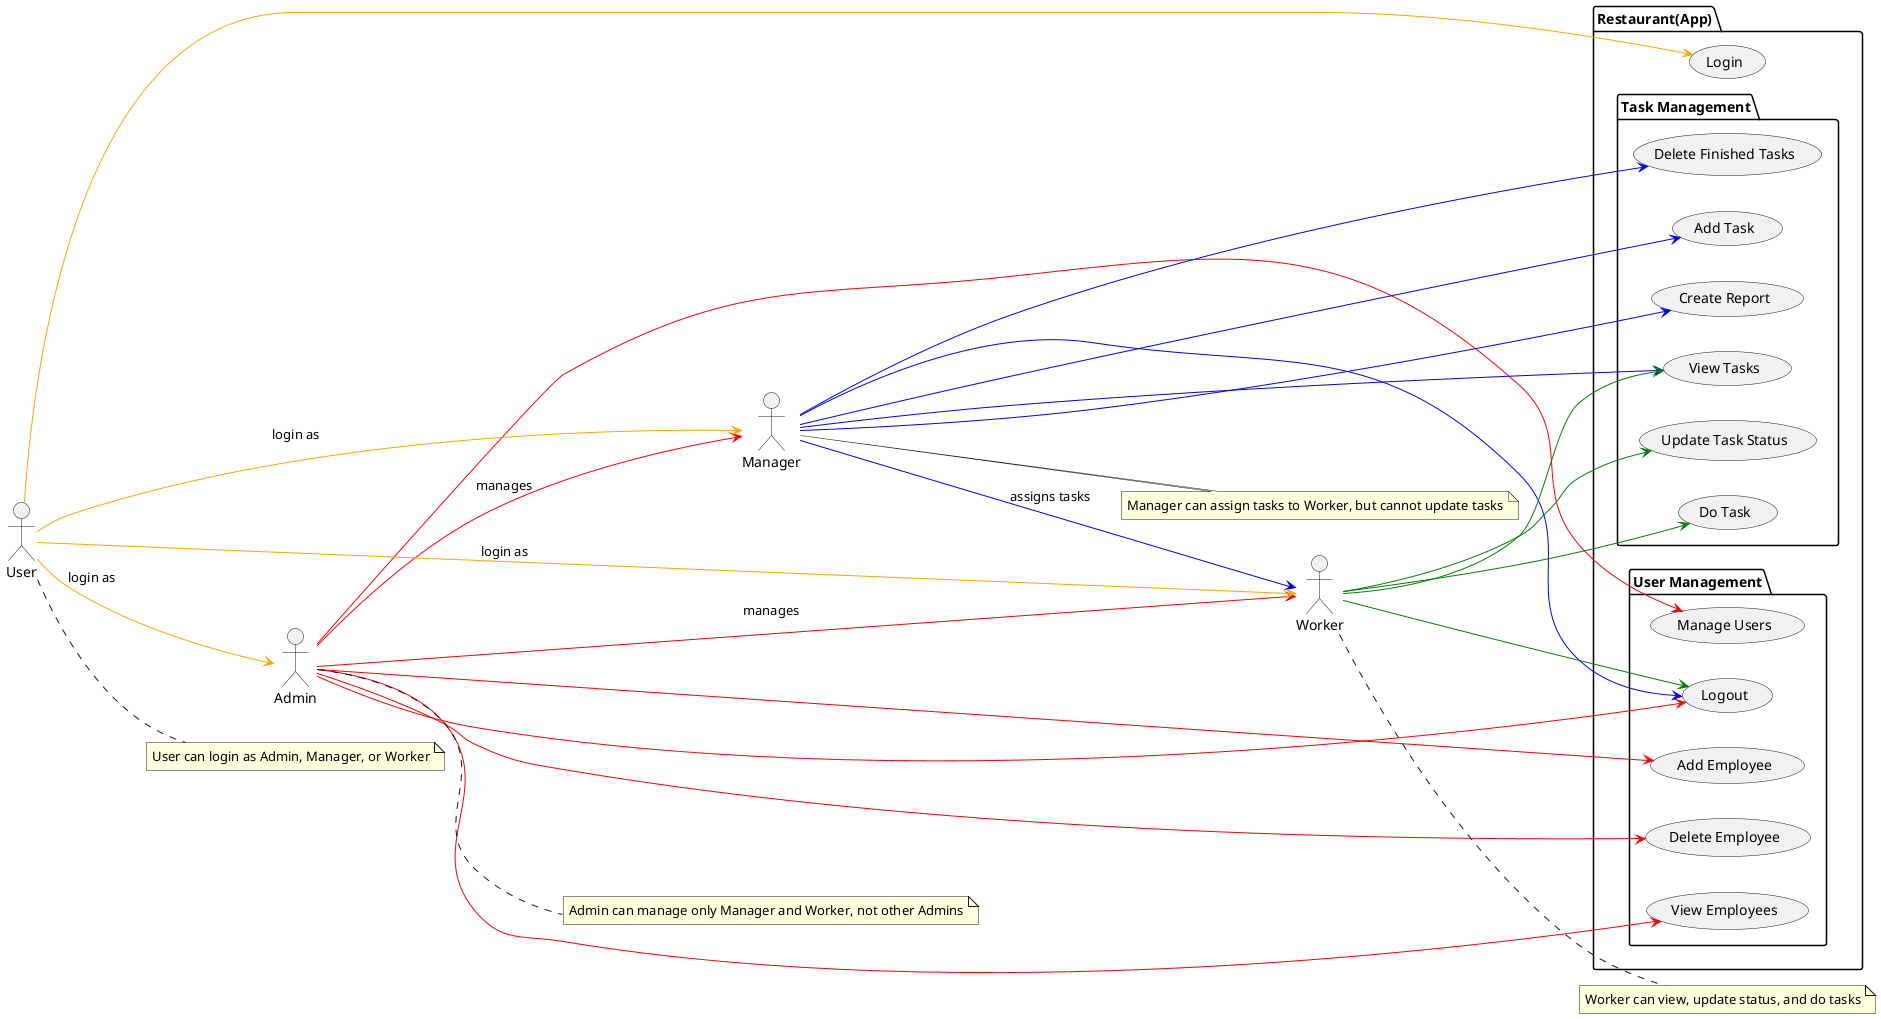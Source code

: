 @startuml
left to right direction
actor User
actor Admin
actor Manager
actor Worker

package "Restaurant(App)" {
  package "User Management" {
    Admin -[#red]-> (Add Employee)
    Admin -[#red]-> (Delete Employee)
    Admin -[#red]-> (View Employees)
    Admin -[#red]-> (Logout)
    Admin -[#red]-> (Manage Users)
    Admin -[#red]-> Manager : manages
    Admin -[#red]-> Worker : manages
  }

  package "Task Management" {
    Manager -[#blue]-> (Add Task)
    Manager -[#blue]-> (View Tasks)
    Manager -[#blue]-> (Create Report)
    Manager -[#blue]-> (Delete Finished Tasks)
    Manager -[#blue]-> (Logout)
    Manager -[#blue]-> Worker : assigns tasks

    Worker -[#green]-> (View Tasks)
    Worker -[#green]-> (Update Task Status)
    Worker -[#green]-> (Logout)
    Worker -[#green]-> (Do Task)
  }

  User -[#orange]-> (Login)
  User -[#orange]-> Admin : login as
  User -[#orange]-> Manager : login as
  User -[#orange]-> Worker : login as
}

' Notes
note right of Admin : Admin can manage only Manager and Worker, not other Admins
note right of Manager : Manager can assign tasks to Worker, but cannot update tasks
note right of Worker : Worker can view, update status, and do tasks
note right of User : User can login as Admin, Manager, or Worker

@enduml

